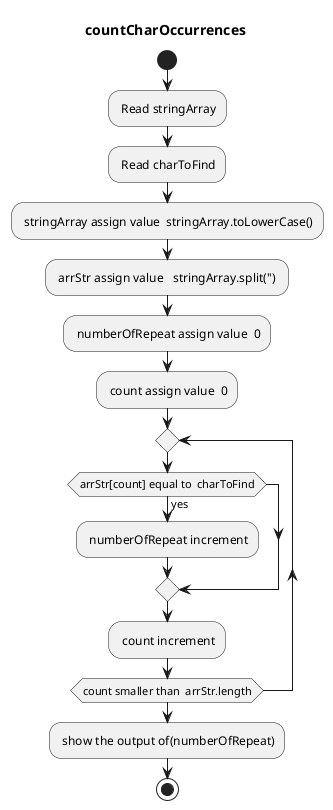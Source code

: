 @startuml countCharOccurrences
title countCharOccurrences
start
: Read stringArray;
: Read charToFind;
: stringArray assign value  stringArray.toLowerCase();
: arrStr assign value   stringArray.split('') ;
: numberOfRepeat assign value  0;
: count assign value  0;
repeat 
  if (arrStr[count] equal to  charToFind) then (yes)
    : numberOfRepeat increment;
  endif
  : count increment;
repeat while (count smaller than  arrStr.length)
: show the output of(numberOfRepeat);
stop
@enduml